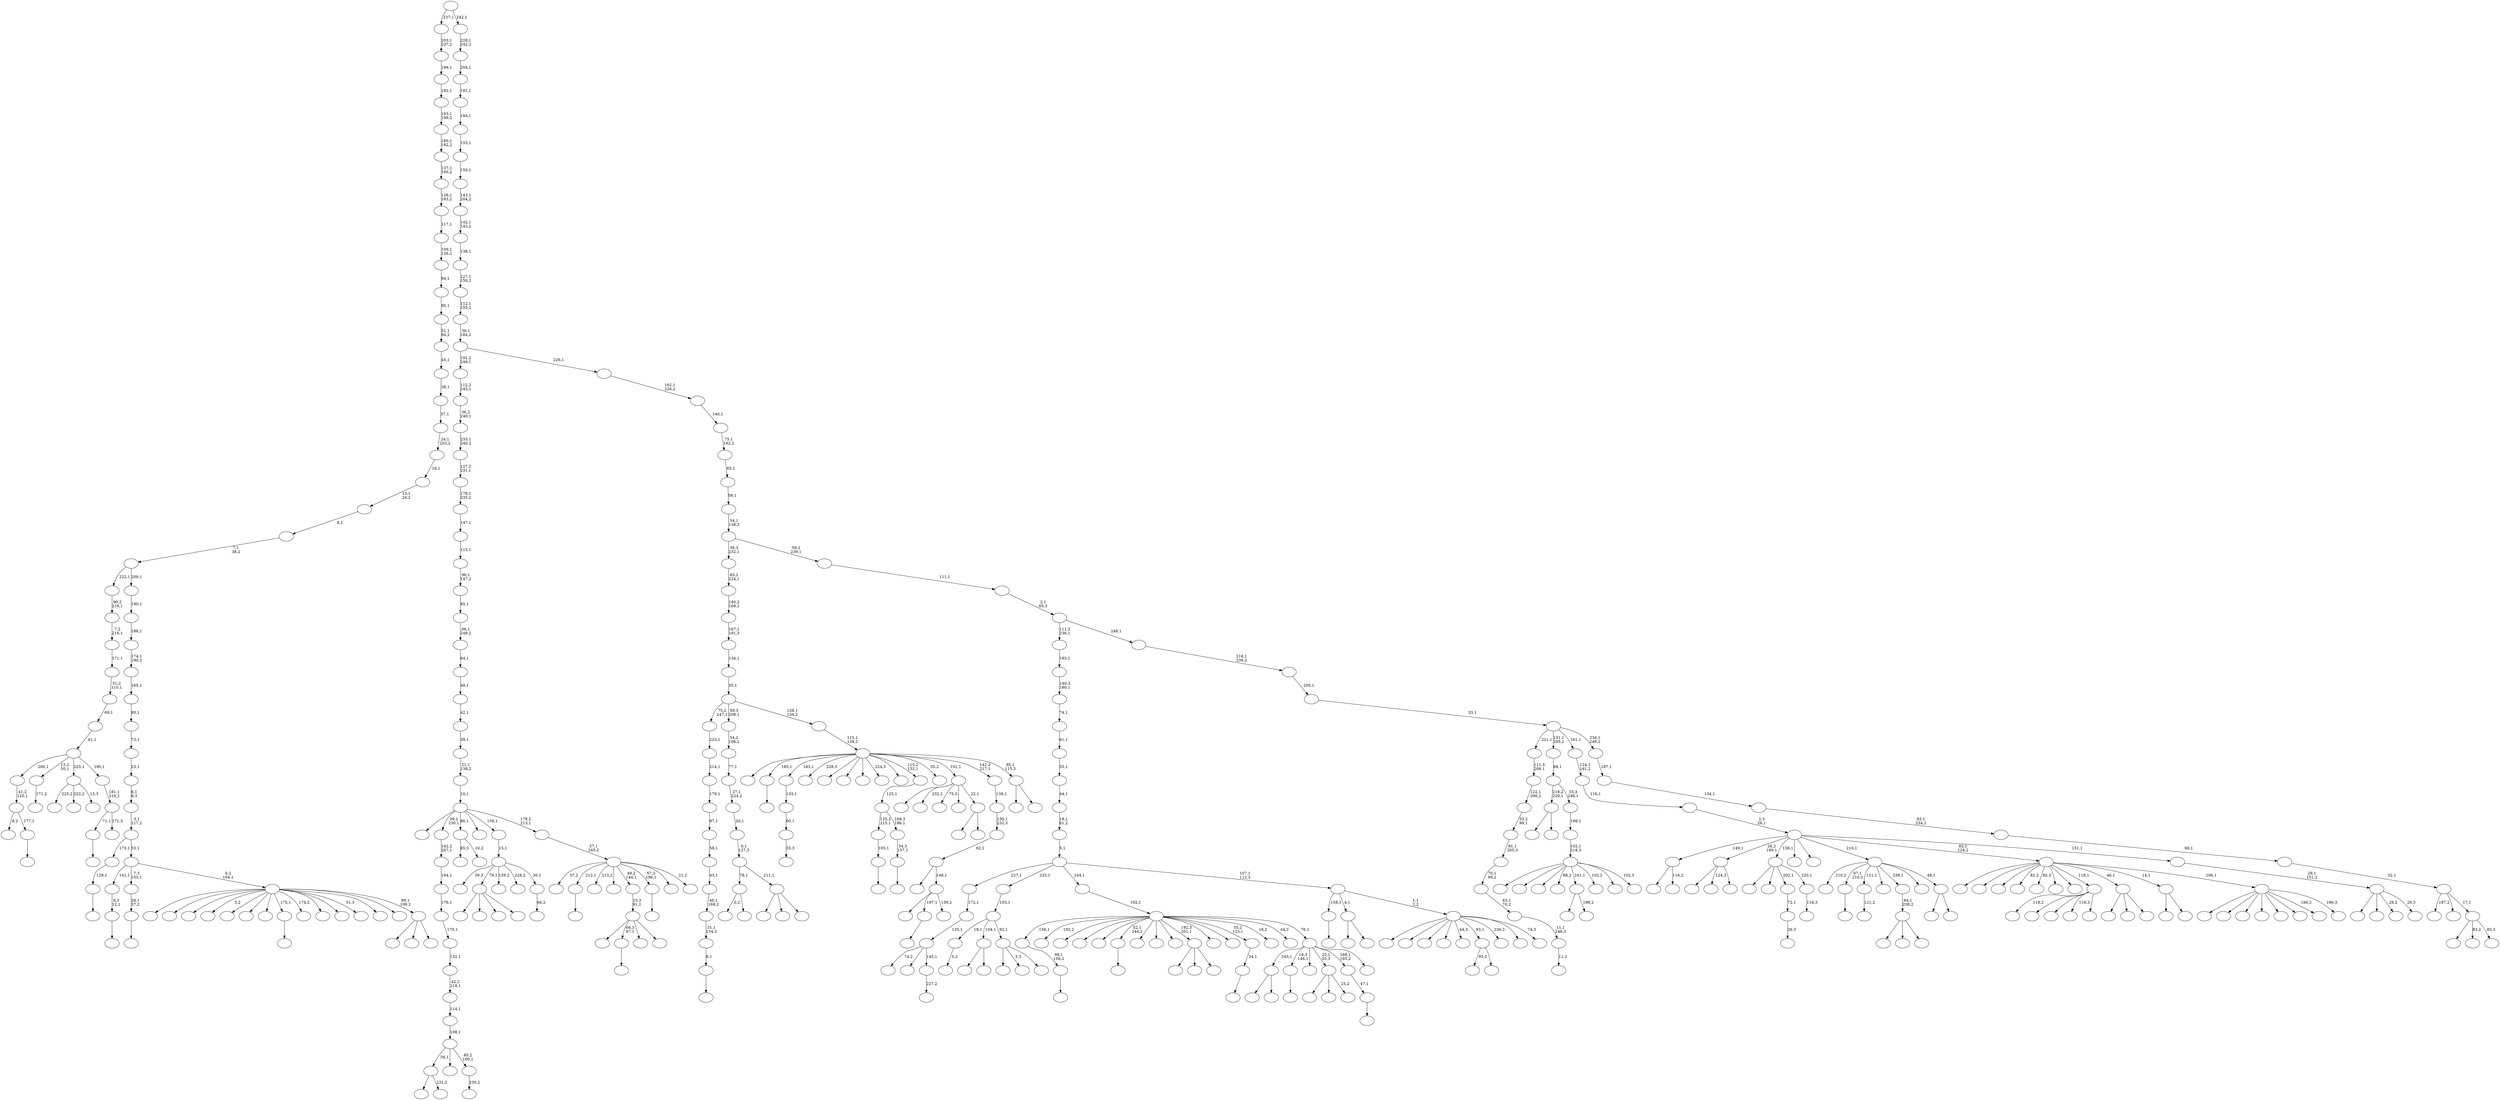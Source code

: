 digraph T {
	450 [label=""]
	449 [label=""]
	448 [label=""]
	447 [label=""]
	446 [label=""]
	445 [label=""]
	444 [label=""]
	443 [label=""]
	442 [label=""]
	441 [label=""]
	440 [label=""]
	439 [label=""]
	438 [label=""]
	437 [label=""]
	436 [label=""]
	435 [label=""]
	434 [label=""]
	433 [label=""]
	432 [label=""]
	431 [label=""]
	430 [label=""]
	429 [label=""]
	428 [label=""]
	427 [label=""]
	426 [label=""]
	425 [label=""]
	424 [label=""]
	423 [label=""]
	422 [label=""]
	421 [label=""]
	420 [label=""]
	419 [label=""]
	418 [label=""]
	417 [label=""]
	416 [label=""]
	415 [label=""]
	414 [label=""]
	413 [label=""]
	412 [label=""]
	411 [label=""]
	410 [label=""]
	409 [label=""]
	408 [label=""]
	407 [label=""]
	406 [label=""]
	405 [label=""]
	404 [label=""]
	403 [label=""]
	402 [label=""]
	401 [label=""]
	400 [label=""]
	399 [label=""]
	398 [label=""]
	397 [label=""]
	396 [label=""]
	395 [label=""]
	394 [label=""]
	393 [label=""]
	392 [label=""]
	391 [label=""]
	390 [label=""]
	389 [label=""]
	388 [label=""]
	387 [label=""]
	386 [label=""]
	385 [label=""]
	384 [label=""]
	383 [label=""]
	382 [label=""]
	381 [label=""]
	380 [label=""]
	379 [label=""]
	378 [label=""]
	377 [label=""]
	376 [label=""]
	375 [label=""]
	374 [label=""]
	373 [label=""]
	372 [label=""]
	371 [label=""]
	370 [label=""]
	369 [label=""]
	368 [label=""]
	367 [label=""]
	366 [label=""]
	365 [label=""]
	364 [label=""]
	363 [label=""]
	362 [label=""]
	361 [label=""]
	360 [label=""]
	359 [label=""]
	358 [label=""]
	357 [label=""]
	356 [label=""]
	355 [label=""]
	354 [label=""]
	353 [label=""]
	352 [label=""]
	351 [label=""]
	350 [label=""]
	349 [label=""]
	348 [label=""]
	347 [label=""]
	346 [label=""]
	345 [label=""]
	344 [label=""]
	343 [label=""]
	342 [label=""]
	341 [label=""]
	340 [label=""]
	339 [label=""]
	338 [label=""]
	337 [label=""]
	336 [label=""]
	335 [label=""]
	334 [label=""]
	333 [label=""]
	332 [label=""]
	331 [label=""]
	330 [label=""]
	329 [label=""]
	328 [label=""]
	327 [label=""]
	326 [label=""]
	325 [label=""]
	324 [label=""]
	323 [label=""]
	322 [label=""]
	321 [label=""]
	320 [label=""]
	319 [label=""]
	318 [label=""]
	317 [label=""]
	316 [label=""]
	315 [label=""]
	314 [label=""]
	313 [label=""]
	312 [label=""]
	311 [label=""]
	310 [label=""]
	309 [label=""]
	308 [label=""]
	307 [label=""]
	306 [label=""]
	305 [label=""]
	304 [label=""]
	303 [label=""]
	302 [label=""]
	301 [label=""]
	300 [label=""]
	299 [label=""]
	298 [label=""]
	297 [label=""]
	296 [label=""]
	295 [label=""]
	294 [label=""]
	293 [label=""]
	292 [label=""]
	291 [label=""]
	290 [label=""]
	289 [label=""]
	288 [label=""]
	287 [label=""]
	286 [label=""]
	285 [label=""]
	284 [label=""]
	283 [label=""]
	282 [label=""]
	281 [label=""]
	280 [label=""]
	279 [label=""]
	278 [label=""]
	277 [label=""]
	276 [label=""]
	275 [label=""]
	274 [label=""]
	273 [label=""]
	272 [label=""]
	271 [label=""]
	270 [label=""]
	269 [label=""]
	268 [label=""]
	267 [label=""]
	266 [label=""]
	265 [label=""]
	264 [label=""]
	263 [label=""]
	262 [label=""]
	261 [label=""]
	260 [label=""]
	259 [label=""]
	258 [label=""]
	257 [label=""]
	256 [label=""]
	255 [label=""]
	254 [label=""]
	253 [label=""]
	252 [label=""]
	251 [label=""]
	250 [label=""]
	249 [label=""]
	248 [label=""]
	247 [label=""]
	246 [label=""]
	245 [label=""]
	244 [label=""]
	243 [label=""]
	242 [label=""]
	241 [label=""]
	240 [label=""]
	239 [label=""]
	238 [label=""]
	237 [label=""]
	236 [label=""]
	235 [label=""]
	234 [label=""]
	233 [label=""]
	232 [label=""]
	231 [label=""]
	230 [label=""]
	229 [label=""]
	228 [label=""]
	227 [label=""]
	226 [label=""]
	225 [label=""]
	224 [label=""]
	223 [label=""]
	222 [label=""]
	221 [label=""]
	220 [label=""]
	219 [label=""]
	218 [label=""]
	217 [label=""]
	216 [label=""]
	215 [label=""]
	214 [label=""]
	213 [label=""]
	212 [label=""]
	211 [label=""]
	210 [label=""]
	209 [label=""]
	208 [label=""]
	207 [label=""]
	206 [label=""]
	205 [label=""]
	204 [label=""]
	203 [label=""]
	202 [label=""]
	201 [label=""]
	200 [label=""]
	199 [label=""]
	198 [label=""]
	197 [label=""]
	196 [label=""]
	195 [label=""]
	194 [label=""]
	193 [label=""]
	192 [label=""]
	191 [label=""]
	190 [label=""]
	189 [label=""]
	188 [label=""]
	187 [label=""]
	186 [label=""]
	185 [label=""]
	184 [label=""]
	183 [label=""]
	182 [label=""]
	181 [label=""]
	180 [label=""]
	179 [label=""]
	178 [label=""]
	177 [label=""]
	176 [label=""]
	175 [label=""]
	174 [label=""]
	173 [label=""]
	172 [label=""]
	171 [label=""]
	170 [label=""]
	169 [label=""]
	168 [label=""]
	167 [label=""]
	166 [label=""]
	165 [label=""]
	164 [label=""]
	163 [label=""]
	162 [label=""]
	161 [label=""]
	160 [label=""]
	159 [label=""]
	158 [label=""]
	157 [label=""]
	156 [label=""]
	155 [label=""]
	154 [label=""]
	153 [label=""]
	152 [label=""]
	151 [label=""]
	150 [label=""]
	149 [label=""]
	148 [label=""]
	147 [label=""]
	146 [label=""]
	145 [label=""]
	144 [label=""]
	143 [label=""]
	142 [label=""]
	141 [label=""]
	140 [label=""]
	139 [label=""]
	138 [label=""]
	137 [label=""]
	136 [label=""]
	135 [label=""]
	134 [label=""]
	133 [label=""]
	132 [label=""]
	131 [label=""]
	130 [label=""]
	129 [label=""]
	128 [label=""]
	127 [label=""]
	126 [label=""]
	125 [label=""]
	124 [label=""]
	123 [label=""]
	122 [label=""]
	121 [label=""]
	120 [label=""]
	119 [label=""]
	118 [label=""]
	117 [label=""]
	116 [label=""]
	115 [label=""]
	114 [label=""]
	113 [label=""]
	112 [label=""]
	111 [label=""]
	110 [label=""]
	109 [label=""]
	108 [label=""]
	107 [label=""]
	106 [label=""]
	105 [label=""]
	104 [label=""]
	103 [label=""]
	102 [label=""]
	101 [label=""]
	100 [label=""]
	99 [label=""]
	98 [label=""]
	97 [label=""]
	96 [label=""]
	95 [label=""]
	94 [label=""]
	93 [label=""]
	92 [label=""]
	91 [label=""]
	90 [label=""]
	89 [label=""]
	88 [label=""]
	87 [label=""]
	86 [label=""]
	85 [label=""]
	84 [label=""]
	83 [label=""]
	82 [label=""]
	81 [label=""]
	80 [label=""]
	79 [label=""]
	78 [label=""]
	77 [label=""]
	76 [label=""]
	75 [label=""]
	74 [label=""]
	73 [label=""]
	72 [label=""]
	71 [label=""]
	70 [label=""]
	69 [label=""]
	68 [label=""]
	67 [label=""]
	66 [label=""]
	65 [label=""]
	64 [label=""]
	63 [label=""]
	62 [label=""]
	61 [label=""]
	60 [label=""]
	59 [label=""]
	58 [label=""]
	57 [label=""]
	56 [label=""]
	55 [label=""]
	54 [label=""]
	53 [label=""]
	52 [label=""]
	51 [label=""]
	50 [label=""]
	49 [label=""]
	48 [label=""]
	47 [label=""]
	46 [label=""]
	45 [label=""]
	44 [label=""]
	43 [label=""]
	42 [label=""]
	41 [label=""]
	40 [label=""]
	39 [label=""]
	38 [label=""]
	37 [label=""]
	36 [label=""]
	35 [label=""]
	34 [label=""]
	33 [label=""]
	32 [label=""]
	31 [label=""]
	30 [label=""]
	29 [label=""]
	28 [label=""]
	27 [label=""]
	26 [label=""]
	25 [label=""]
	24 [label=""]
	23 [label=""]
	22 [label=""]
	21 [label=""]
	20 [label=""]
	19 [label=""]
	18 [label=""]
	17 [label=""]
	16 [label=""]
	15 [label=""]
	14 [label=""]
	13 [label=""]
	12 [label=""]
	11 [label=""]
	10 [label=""]
	9 [label=""]
	8 [label=""]
	7 [label=""]
	6 [label=""]
	5 [label=""]
	4 [label=""]
	3 [label=""]
	2 [label=""]
	1 [label=""]
	0 [label=""]
	449 -> 450 [label=""]
	448 -> 449 [label="98,1\n156,2"]
	436 -> 437 [label="5,2"]
	434 -> 435 [label=""]
	429 -> 438 [label=""]
	429 -> 430 [label="116,2"]
	409 -> 410 [label=""]
	407 -> 408 [label=""]
	406 -> 407 [label="9,1"]
	405 -> 406 [label="31,1\n134,3"]
	404 -> 405 [label="40,1\n169,2"]
	403 -> 404 [label="43,1"]
	402 -> 403 [label="58,1"]
	401 -> 402 [label="97,1"]
	400 -> 401 [label="179,1"]
	399 -> 400 [label="214,1"]
	398 -> 399 [label="223,1"]
	387 -> 388 [label=""]
	385 -> 386 [label="35,3"]
	384 -> 385 [label="60,1"]
	383 -> 384 [label="133,1"]
	381 -> 382 [label="227,2"]
	380 -> 427 [label="74,2"]
	380 -> 424 [label=""]
	380 -> 381 [label="145,1"]
	379 -> 380 [label="135,1"]
	378 -> 379 [label="172,1"]
	376 -> 377 [label=""]
	370 -> 371 [label=""]
	369 -> 370 [label="105,1"]
	362 -> 414 [label=""]
	362 -> 363 [label="231,2"]
	349 -> 425 [label=""]
	349 -> 394 [label="124,3"]
	349 -> 350 [label=""]
	342 -> 343 [label="230,2"]
	341 -> 362 [label="56,1"]
	341 -> 358 [label=""]
	341 -> 342 [label="85,2\n100,1"]
	340 -> 341 [label="108,1"]
	339 -> 340 [label="114,1"]
	338 -> 339 [label="42,2\n119,1"]
	337 -> 338 [label="132,1"]
	336 -> 337 [label="170,1"]
	335 -> 336 [label="176,1"]
	334 -> 335 [label="194,1"]
	333 -> 334 [label="142,2\n207,1"]
	328 -> 329 [label=""]
	318 -> 319 [label=""]
	316 -> 317 [label=""]
	311 -> 444 [label=""]
	311 -> 391 [label=""]
	311 -> 354 [label=""]
	311 -> 312 [label=""]
	306 -> 307 [label=""]
	305 -> 306 [label="6,3\n12,1"]
	300 -> 301 [label=""]
	299 -> 300 [label="129,1"]
	296 -> 297 [label="26,3"]
	295 -> 296 [label="72,1"]
	293 -> 294 [label=""]
	290 -> 291 [label="121,2"]
	287 -> 322 [label=""]
	287 -> 288 [label="198,2"]
	285 -> 428 [label=""]
	285 -> 286 [label=""]
	282 -> 283 [label=""]
	281 -> 355 [label="8,2"]
	281 -> 282 [label="177,1"]
	280 -> 281 [label="41,2\n120,1"]
	278 -> 279 [label=""]
	275 -> 276 [label="116,3"]
	274 -> 442 [label=""]
	274 -> 345 [label=""]
	274 -> 295 [label="202,1"]
	274 -> 275 [label="220,1"]
	262 -> 263 [label="11,2"]
	261 -> 262 [label="11,1\n248,3"]
	260 -> 261 [label="63,1\n70,2"]
	259 -> 260 [label="70,1\n99,2"]
	258 -> 259 [label="81,1\n205,3"]
	257 -> 258 [label="33,2\n99,1"]
	256 -> 257 [label="122,1\n206,2"]
	255 -> 256 [label="111,3\n206,1"]
	250 -> 389 [label=""]
	250 -> 253 [label=""]
	250 -> 251 [label=""]
	248 -> 249 [label="171,2"]
	244 -> 433 [label=""]
	244 -> 316 [label="66,3\n87,1"]
	244 -> 303 [label=""]
	244 -> 245 [label=""]
	243 -> 244 [label="10,3\n91,1"]
	241 -> 242 [label=""]
	240 -> 241 [label="54,3\n157,1"]
	239 -> 369 [label="125,2\n215,1"]
	239 -> 240 [label="169,3\n186,1"]
	238 -> 239 [label="125,1"]
	236 -> 367 [label="85,3"]
	236 -> 237 [label="10,2"]
	226 -> 413 [label="0,2"]
	226 -> 227 [label=""]
	224 -> 332 [label="118,2"]
	224 -> 325 [label=""]
	224 -> 273 [label=""]
	224 -> 228 [label="118,3"]
	224 -> 225 [label=""]
	220 -> 431 [label="225,2"]
	220 -> 330 [label="222,2"]
	220 -> 221 [label="13,3"]
	218 -> 390 [label=""]
	218 -> 219 [label=""]
	215 -> 267 [label=""]
	215 -> 233 [label=""]
	215 -> 216 [label=""]
	213 -> 324 [label=""]
	213 -> 214 [label=""]
	211 -> 313 [label=""]
	211 -> 212 [label=""]
	209 -> 445 [label=""]
	209 -> 432 [label=""]
	209 -> 210 [label="25,2"]
	207 -> 208 [label=""]
	206 -> 207 [label="28,1\n37,2"]
	203 -> 373 [label=""]
	203 -> 204 [label=""]
	201 -> 202 [label=""]
	200 -> 201 [label="47,1"]
	198 -> 199 [label=""]
	197 -> 198 [label="34,1"]
	190 -> 326 [label=""]
	190 -> 205 [label=""]
	190 -> 191 [label=""]
	189 -> 190 [label="84,1\n238,2"]
	187 -> 374 [label=""]
	187 -> 308 [label=""]
	187 -> 188 [label=""]
	186 -> 226 [label="78,1"]
	186 -> 187 [label="211,1"]
	185 -> 186 [label="0,1\n127,3"]
	184 -> 185 [label="20,1"]
	183 -> 184 [label="27,1\n224,2"]
	182 -> 183 [label="77,1"]
	181 -> 182 [label="54,2\n106,1"]
	175 -> 176 [label="66,2"]
	174 -> 393 [label="39,3"]
	174 -> 311 [label="79,1"]
	174 -> 277 [label="159,2"]
	174 -> 272 [label="228,2"]
	174 -> 175 [label="30,1"]
	173 -> 174 [label="15,1"]
	171 -> 268 [label="93,2"]
	171 -> 172 [label=""]
	167 -> 168 [label=""]
	163 -> 164 [label=""]
	160 -> 409 [label="71,1"]
	160 -> 161 [label="171,3"]
	159 -> 160 [label="181,1\n216,2"]
	158 -> 280 [label="200,1"]
	158 -> 248 [label="13,2\n50,1"]
	158 -> 220 [label="225,1"]
	158 -> 159 [label="195,1"]
	157 -> 158 [label="41,1"]
	156 -> 157 [label="69,1"]
	155 -> 156 [label="51,2\n110,1"]
	154 -> 155 [label="171,1"]
	153 -> 154 [label="7,2\n216,1"]
	152 -> 153 [label="90,2\n219,1"]
	150 -> 352 [label=""]
	150 -> 270 [label="5,3"]
	150 -> 151 [label=""]
	149 -> 436 [label="19,1"]
	149 -> 211 [label="104,1"]
	149 -> 150 [label="92,1"]
	148 -> 149 [label="103,1"]
	146 -> 392 [label=""]
	146 -> 147 [label=""]
	145 -> 420 [label=""]
	145 -> 353 [label="232,2"]
	145 -> 252 [label="75,3"]
	145 -> 230 [label=""]
	145 -> 146 [label="22,1"]
	142 -> 447 [label=""]
	142 -> 163 [label="197,1"]
	142 -> 143 [label="139,2"]
	141 -> 351 [label=""]
	141 -> 142 [label="148,1"]
	140 -> 141 [label="62,1"]
	139 -> 140 [label="130,1\n232,3"]
	138 -> 139 [label="139,1"]
	136 -> 269 [label=""]
	136 -> 137 [label=""]
	135 -> 365 [label="210,2"]
	135 -> 328 [label="67,1\n210,3"]
	135 -> 290 [label="121,1"]
	135 -> 196 [label=""]
	135 -> 189 [label="238,1"]
	135 -> 178 [label=""]
	135 -> 136 [label="48,1"]
	132 -> 285 [label="243,1"]
	132 -> 278 [label="18,3\n146,1"]
	132 -> 264 [label=""]
	132 -> 209 [label="25,1\n55,3"]
	132 -> 200 [label="168,1\n193,2"]
	132 -> 133 [label=""]
	131 -> 448 [label="156,1"]
	131 -> 426 [label="192,2"]
	131 -> 423 [label=""]
	131 -> 360 [label=""]
	131 -> 344 [label=""]
	131 -> 318 [label="52,1\n244,2"]
	131 -> 304 [label=""]
	131 -> 284 [label=""]
	131 -> 266 [label=""]
	131 -> 250 [label="192,3\n201,1"]
	131 -> 247 [label=""]
	131 -> 217 [label=""]
	131 -> 197 [label="55,2\n123,1"]
	131 -> 180 [label="18,2"]
	131 -> 166 [label="44,2"]
	131 -> 132 [label="76,1"]
	130 -> 131 [label="192,1"]
	128 -> 421 [label=""]
	128 -> 419 [label=""]
	128 -> 417 [label=""]
	128 -> 302 [label="88,2"]
	128 -> 287 [label="241,1"]
	128 -> 193 [label="102,2"]
	128 -> 169 [label=""]
	128 -> 129 [label="102,3"]
	127 -> 128 [label="102,1\n218,3"]
	126 -> 127 [label="198,1"]
	125 -> 218 [label="218,2\n229,1"]
	125 -> 126 [label="33,3\n246,1"]
	124 -> 125 [label="88,1"]
	122 -> 357 [label=""]
	122 -> 321 [label=""]
	122 -> 320 [label=""]
	122 -> 232 [label=""]
	122 -> 229 [label="44,3"]
	122 -> 171 [label="93,1"]
	122 -> 162 [label="236,2"]
	122 -> 144 [label=""]
	122 -> 123 [label="74,3"]
	121 -> 434 [label="158,1"]
	121 -> 203 [label="4,1"]
	121 -> 122 [label="1,1\n2,2"]
	120 -> 378 [label="227,1"]
	120 -> 148 [label="233,1"]
	120 -> 130 [label="244,1"]
	120 -> 121 [label="107,1\n112,3"]
	119 -> 120 [label="5,1"]
	118 -> 119 [label="18,1\n61,2"]
	117 -> 118 [label="44,1"]
	116 -> 117 [label="55,1"]
	115 -> 116 [label="61,1"]
	114 -> 115 [label="74,1"]
	113 -> 114 [label="140,3\n180,1"]
	112 -> 113 [label="193,1"]
	110 -> 375 [label=""]
	110 -> 111 [label=""]
	109 -> 446 [label=""]
	109 -> 387 [label="185,1"]
	109 -> 383 [label="183,1"]
	109 -> 368 [label="228,3"]
	109 -> 364 [label=""]
	109 -> 361 [label=""]
	109 -> 347 [label=""]
	109 -> 346 [label="224,3"]
	109 -> 309 [label=""]
	109 -> 238 [label="115,2\n152,1"]
	109 -> 223 [label="35,2"]
	109 -> 145 [label="101,1"]
	109 -> 138 [label="142,3\n217,1"]
	109 -> 110 [label="95,1\n115,3"]
	108 -> 109 [label="115,1\n128,2"]
	107 -> 398 [label="75,2\n247,1"]
	107 -> 181 [label="59,3\n208,1"]
	107 -> 108 [label="128,1\n134,2"]
	106 -> 107 [label="35,1"]
	105 -> 106 [label="134,1"]
	104 -> 105 [label="167,1\n191,3"]
	103 -> 104 [label="140,2\n169,1"]
	102 -> 103 [label="65,2\n224,1"]
	99 -> 422 [label="57,2"]
	99 -> 376 [label="212,1"]
	99 -> 372 [label="213,2"]
	99 -> 292 [label=""]
	99 -> 243 [label="49,2\n144,1"]
	99 -> 167 [label="57,3\n196,1"]
	99 -> 101 [label=""]
	99 -> 100 [label="21,2"]
	98 -> 99 [label="57,1\n245,2"]
	97 -> 395 [label=""]
	97 -> 333 [label="39,2\n230,1"]
	97 -> 236 [label="86,1"]
	97 -> 179 [label=""]
	97 -> 173 [label="159,1"]
	97 -> 98 [label="178,2\n213,1"]
	96 -> 97 [label="10,1"]
	95 -> 96 [label="21,1\n138,2"]
	94 -> 95 [label="39,1"]
	93 -> 94 [label="42,1"]
	92 -> 93 [label="49,1"]
	91 -> 92 [label="64,1"]
	90 -> 91 [label="66,1\n249,2"]
	89 -> 90 [label="85,1"]
	88 -> 89 [label="96,1\n147,2"]
	87 -> 88 [label="113,1"]
	86 -> 87 [label="147,1"]
	85 -> 86 [label="178,1\n235,2"]
	84 -> 85 [label="127,2\n231,1"]
	83 -> 84 [label="235,1\n240,2"]
	82 -> 83 [label="36,2\n240,1"]
	81 -> 82 [label="112,2\n245,1"]
	79 -> 415 [label=""]
	79 -> 366 [label=""]
	79 -> 265 [label=""]
	79 -> 222 [label=""]
	79 -> 195 [label=""]
	79 -> 177 [label=""]
	79 -> 134 [label="166,2"]
	79 -> 80 [label="166,3"]
	78 -> 443 [label=""]
	78 -> 441 [label=""]
	78 -> 412 [label=""]
	78 -> 359 [label="82,2"]
	78 -> 356 [label="82,3"]
	78 -> 323 [label=""]
	78 -> 310 [label=""]
	78 -> 224 [label="118,1"]
	78 -> 215 [label="46,1"]
	78 -> 213 [label="14,1"]
	78 -> 79 [label="166,1"]
	76 -> 315 [label=""]
	76 -> 298 [label=""]
	76 -> 77 [label=""]
	75 -> 440 [label=""]
	75 -> 418 [label=""]
	75 -> 397 [label=""]
	75 -> 396 [label="3,2"]
	75 -> 331 [label=""]
	75 -> 327 [label=""]
	75 -> 314 [label=""]
	75 -> 293 [label="175,1"]
	75 -> 246 [label="174,2"]
	75 -> 235 [label=""]
	75 -> 234 [label=""]
	75 -> 231 [label="51,3"]
	75 -> 194 [label=""]
	75 -> 170 [label=""]
	75 -> 76 [label="89,1\n109,2"]
	74 -> 305 [label="141,1"]
	74 -> 206 [label="7,3\n153,1"]
	74 -> 75 [label="6,2\n164,1"]
	73 -> 299 [label="173,1"]
	73 -> 74 [label="53,1"]
	72 -> 73 [label="3,1\n117,2"]
	71 -> 72 [label="6,1\n8,3"]
	70 -> 71 [label="23,1"]
	69 -> 70 [label="73,1"]
	68 -> 69 [label="80,1"]
	67 -> 68 [label="165,1"]
	66 -> 67 [label="174,1\n190,2"]
	65 -> 66 [label="188,1"]
	64 -> 65 [label="190,1"]
	63 -> 152 [label="222,1"]
	63 -> 64 [label="209,1"]
	62 -> 63 [label="7,1\n38,2"]
	61 -> 62 [label="8,1"]
	60 -> 61 [label="13,1\n24,2"]
	59 -> 60 [label="16,1"]
	58 -> 59 [label="24,1\n203,2"]
	57 -> 58 [label="37,1"]
	56 -> 57 [label="38,1"]
	55 -> 56 [label="45,1"]
	54 -> 55 [label="51,1\n94,2"]
	53 -> 54 [label="90,1"]
	52 -> 53 [label="94,1"]
	51 -> 52 [label="109,1\n126,2"]
	50 -> 51 [label="117,1"]
	49 -> 50 [label="126,1\n163,2"]
	48 -> 49 [label="137,1\n160,2"]
	47 -> 48 [label="160,1\n182,2"]
	46 -> 47 [label="163,1\n199,2"]
	45 -> 46 [label="182,1"]
	44 -> 45 [label="199,1"]
	43 -> 44 [label="203,1\n237,2"]
	41 -> 411 [label=""]
	41 -> 348 [label=""]
	41 -> 192 [label="29,2"]
	41 -> 42 [label="29,3"]
	40 -> 41 [label="29,1\n151,2"]
	39 -> 429 [label="149,1"]
	39 -> 349 [label="26,2\n189,1"]
	39 -> 274 [label="136,1"]
	39 -> 271 [label=""]
	39 -> 165 [label=""]
	39 -> 135 [label="210,1"]
	39 -> 78 [label="82,1\n124,2"]
	39 -> 40 [label="151,1"]
	38 -> 39 [label="2,3\n26,1"]
	37 -> 38 [label="116,1"]
	36 -> 37 [label="124,1\n161,2"]
	34 -> 439 [label=""]
	34 -> 254 [label="83,2"]
	34 -> 35 [label="83,3"]
	33 -> 416 [label="187,2"]
	33 -> 289 [label=""]
	33 -> 34 [label="17,1"]
	32 -> 33 [label="32,1"]
	31 -> 32 [label="68,1"]
	30 -> 31 [label="83,1\n234,2"]
	29 -> 30 [label="154,1"]
	28 -> 29 [label="187,1"]
	27 -> 255 [label="221,1"]
	27 -> 124 [label="131,1\n205,2"]
	27 -> 36 [label="161,1"]
	27 -> 28 [label="234,1\n248,2"]
	26 -> 27 [label="33,1"]
	25 -> 26 [label="205,1"]
	24 -> 25 [label="218,1\n239,2"]
	23 -> 112 [label="111,2\n236,1"]
	23 -> 24 [label="248,1"]
	22 -> 23 [label="2,1\n65,3"]
	21 -> 22 [label="111,1"]
	20 -> 102 [label="36,3\n232,1"]
	20 -> 21 [label="59,2\n239,1"]
	19 -> 20 [label="54,1\n138,3"]
	18 -> 19 [label="59,1"]
	17 -> 18 [label="65,1"]
	16 -> 17 [label="75,1\n162,2"]
	15 -> 16 [label="140,1"]
	14 -> 15 [label="162,1\n226,2"]
	13 -> 81 [label="191,2\n249,1"]
	13 -> 14 [label="226,1"]
	12 -> 13 [label="36,1\n184,2"]
	11 -> 12 [label="112,1\n155,2"]
	10 -> 11 [label="127,1\n150,2"]
	9 -> 10 [label="138,1"]
	8 -> 9 [label="142,1\n143,2"]
	7 -> 8 [label="143,1\n204,2"]
	6 -> 7 [label="150,1"]
	5 -> 6 [label="155,1"]
	4 -> 5 [label="184,1"]
	3 -> 4 [label="191,1"]
	2 -> 3 [label="204,1"]
	1 -> 2 [label="228,1\n242,2"]
	0 -> 43 [label="237,1"]
	0 -> 1 [label="242,1"]
}
